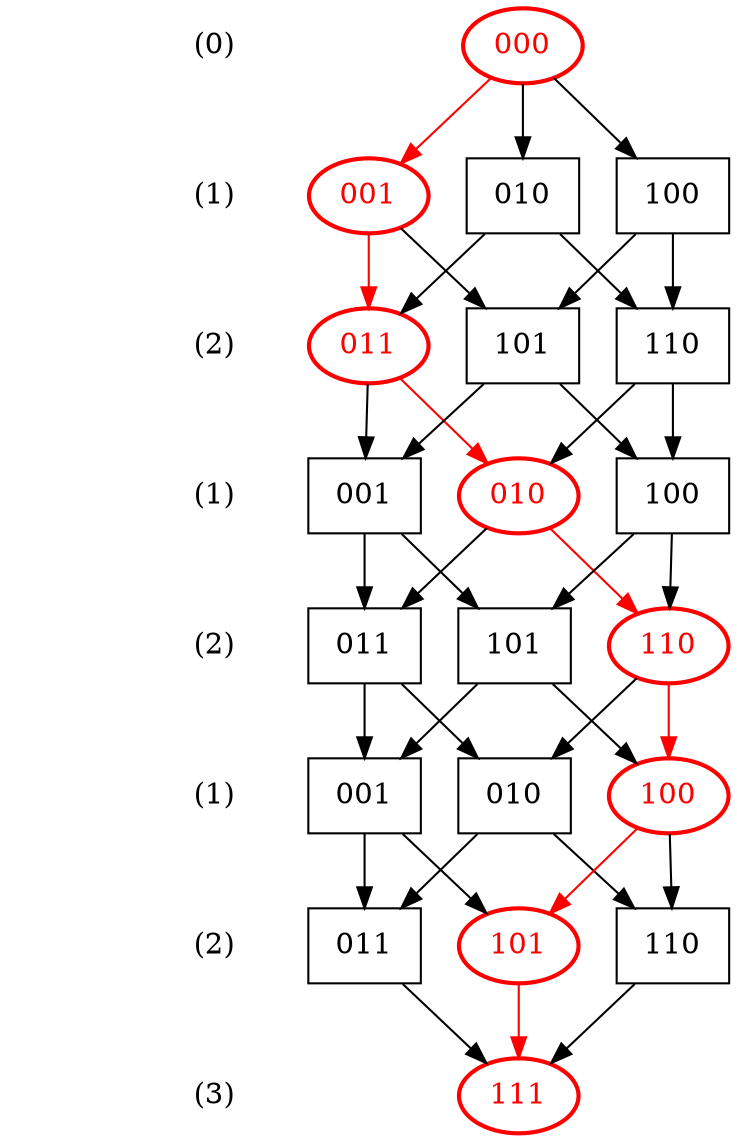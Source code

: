 /*
    dot -T pdf optimal_3.dot -o optimal_3.pdf
*/

digraph optimal_3 {

	node [shape=plaintext]

	/* ranks */

	"rank0" [label="0"]
	"rank1" [label="1"]
	"rank2" [label="2"]
	"rank3" [label="3"]
	"rank4" [label="4"]
	"rank5" [label="5"]
	"rank6" [label="6"]
	"rank7" [label="7"]

	"size0" [label="(0)"]
	"size1" [label="(1)"]
	"size2" [label="(2)"]
	"size3" [label="(1)"]
	"size4" [label="(2)"]
	"size5" [label="(1)"]
	"size6" [label="(2)"]
	"size7" [label="(3)"]

	edge [style=invis]

	"size0" -> "size1" -> "size2" -> "size3" -> "size4"
		-> "size5" -> "size6" -> "size7"

	edge [style=solid]
	node [shape=box]

	{rank=same; "rank0" [style=invis];
		000 [shape=ellipse,color=red,style=bold,fontcolor=red]
	}

	{rank=same; "rank1" [style=invis];
		001 [shape=ellipse,color=red,style=bold,fontcolor=red]
		010
		100
	}

	000->001 [color=red]; 000->010; 000->100;

	{rank=same; "rank2" [style=invis];
		011 [shape=ellipse,color=red,style=bold,fontcolor=red]
		101
		011
		110
		101
		110
	}

	001->011 [color=red]; 001->101;
	010->011; 010->110;
	100->101; 100->110;

	{rank=same; "rank3" [style=invis];
		"001a" [label="001"];
		"010a" [label="010",shape=ellipse,color=red,style=bold,fontcolor=red];
		"100a" [label="100"]
	}

	011->"001a"; 011->"010a" [color=red];
	110->"010a"; 110->"100a";
	101->"100a"; 101->"001a";

	{rank=same; "rank4" [style=invis];
		"101b" [label="101"];
		"011b" [label="011"];
		"110b" [label="110",shape=ellipse,color=red,style=bold,fontcolor=red];
	}

	"001a"->"101b"; "001a"->"011b";
	"010a"->"110b" [color=red]; "010a"->"011b";
	"100a"->"101b"; "100a"->"110b";

	{rank=same; "rank5" [style=invis]
		"001c" [label="001"];
		"010c" [label="010"];
		"100c" [label="100",shape=ellipse,color=red,style=bold,fontcolor=red];
	}

	"011b"->"001c"; "011b"->"010c";
	"101b"->"001c"; "101b"->"100c";
	"110b"->"010c"; "110b"->"100c" [color=red];

	{rank=same; "rank6" [style=invis];
		"101d" [label="101",shape=ellipse,color=red,style=bold,fontcolor=red];
		"011d" [label="011"];
		"110d" [label="110"];
	}

	"001c"->"101d"; "001c"->"011d";
	"010c"->"110d"; "010c"->"011d";
	"100c"->"110d"; "100c"->"101d" [color=red];

	{rank=same; "rank7" [style=invis];
		111 [shape=ellipse,color=red,style=bold,fontcolor=red];
	}

	"101d"->111 [color=red];
	"011d"->111;
	"110d"->111;
}

